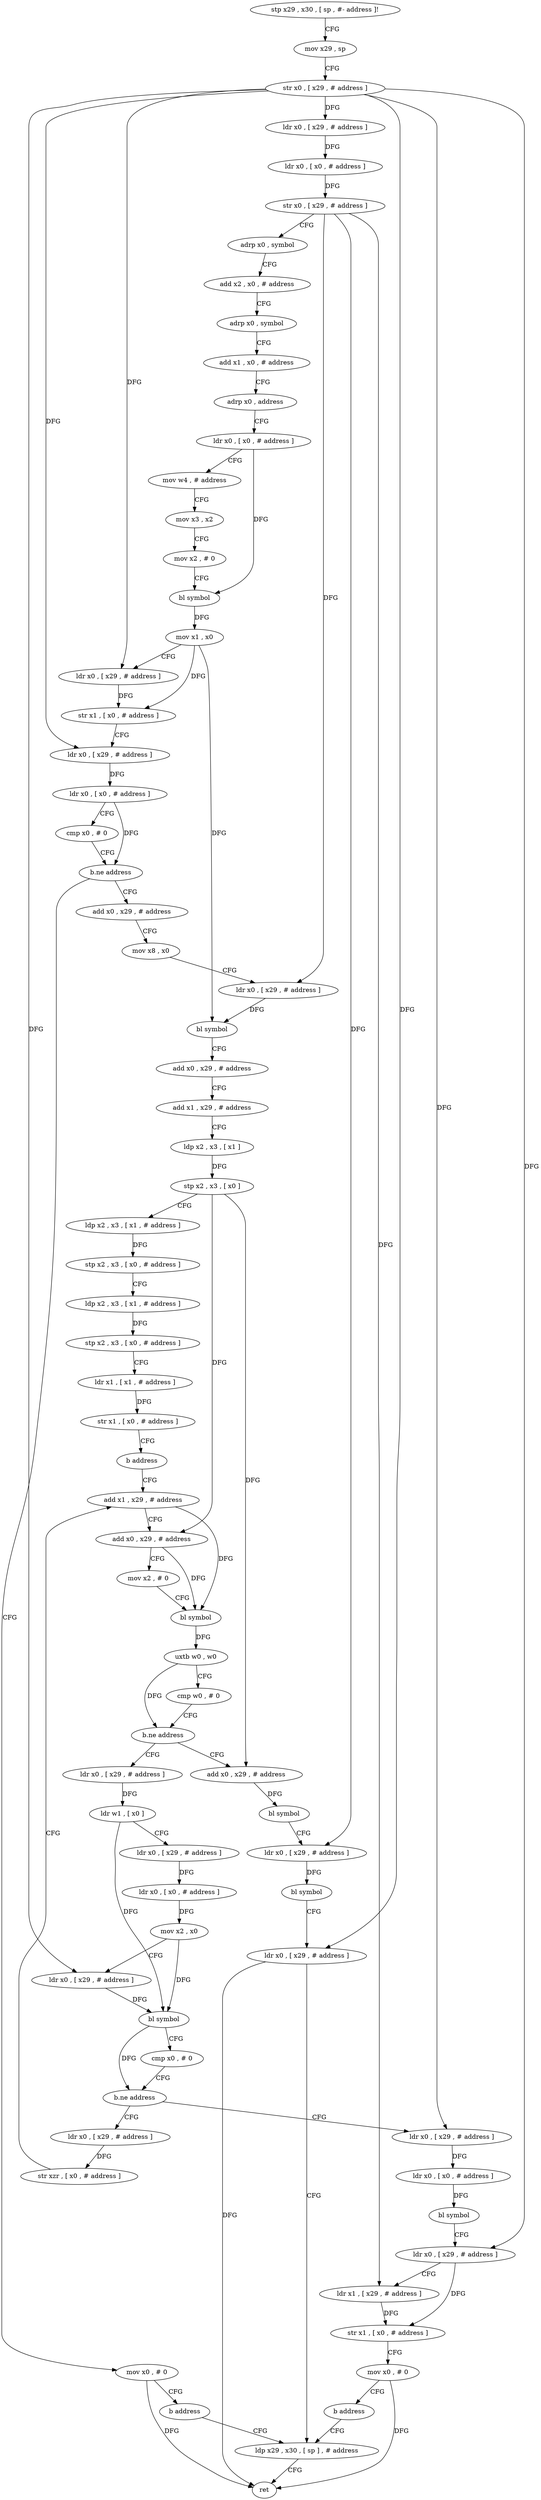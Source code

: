 digraph "func" {
"80840" [label = "stp x29 , x30 , [ sp , #- address ]!" ]
"80844" [label = "mov x29 , sp" ]
"80848" [label = "str x0 , [ x29 , # address ]" ]
"80852" [label = "ldr x0 , [ x29 , # address ]" ]
"80856" [label = "ldr x0 , [ x0 , # address ]" ]
"80860" [label = "str x0 , [ x29 , # address ]" ]
"80864" [label = "adrp x0 , symbol" ]
"80868" [label = "add x2 , x0 , # address" ]
"80872" [label = "adrp x0 , symbol" ]
"80876" [label = "add x1 , x0 , # address" ]
"80880" [label = "adrp x0 , address" ]
"80884" [label = "ldr x0 , [ x0 , # address ]" ]
"80888" [label = "mov w4 , # address" ]
"80892" [label = "mov x3 , x2" ]
"80896" [label = "mov x2 , # 0" ]
"80900" [label = "bl symbol" ]
"80904" [label = "mov x1 , x0" ]
"80908" [label = "ldr x0 , [ x29 , # address ]" ]
"80912" [label = "str x1 , [ x0 , # address ]" ]
"80916" [label = "ldr x0 , [ x29 , # address ]" ]
"80920" [label = "ldr x0 , [ x0 , # address ]" ]
"80924" [label = "cmp x0 , # 0" ]
"80928" [label = "b.ne address" ]
"80940" [label = "add x0 , x29 , # address" ]
"80932" [label = "mov x0 , # 0" ]
"80944" [label = "mov x8 , x0" ]
"80948" [label = "ldr x0 , [ x29 , # address ]" ]
"80952" [label = "bl symbol" ]
"80956" [label = "add x0 , x29 , # address" ]
"80960" [label = "add x1 , x29 , # address" ]
"80964" [label = "ldp x2 , x3 , [ x1 ]" ]
"80968" [label = "stp x2 , x3 , [ x0 ]" ]
"80972" [label = "ldp x2 , x3 , [ x1 , # address ]" ]
"80976" [label = "stp x2 , x3 , [ x0 , # address ]" ]
"80980" [label = "ldp x2 , x3 , [ x1 , # address ]" ]
"80984" [label = "stp x2 , x3 , [ x0 , # address ]" ]
"80988" [label = "ldr x1 , [ x1 , # address ]" ]
"80992" [label = "str x1 , [ x0 , # address ]" ]
"80996" [label = "b address" ]
"81076" [label = "add x1 , x29 , # address" ]
"80936" [label = "b address" ]
"81124" [label = "ldp x29 , x30 , [ sp ] , # address" ]
"81080" [label = "add x0 , x29 , # address" ]
"81084" [label = "mov x2 , # 0" ]
"81088" [label = "bl symbol" ]
"81092" [label = "uxtb w0 , w0" ]
"81096" [label = "cmp w0 , # 0" ]
"81100" [label = "b.ne address" ]
"81000" [label = "ldr x0 , [ x29 , # address ]" ]
"81104" [label = "add x0 , x29 , # address" ]
"81128" [label = "ret" ]
"81004" [label = "ldr w1 , [ x0 ]" ]
"81008" [label = "ldr x0 , [ x29 , # address ]" ]
"81012" [label = "ldr x0 , [ x0 , # address ]" ]
"81016" [label = "mov x2 , x0" ]
"81020" [label = "ldr x0 , [ x29 , # address ]" ]
"81024" [label = "bl symbol" ]
"81028" [label = "cmp x0 , # 0" ]
"81032" [label = "b.ne address" ]
"81068" [label = "ldr x0 , [ x29 , # address ]" ]
"81036" [label = "ldr x0 , [ x29 , # address ]" ]
"81108" [label = "bl symbol" ]
"81112" [label = "ldr x0 , [ x29 , # address ]" ]
"81116" [label = "bl symbol" ]
"81120" [label = "ldr x0 , [ x29 , # address ]" ]
"81072" [label = "str xzr , [ x0 , # address ]" ]
"81040" [label = "ldr x0 , [ x0 , # address ]" ]
"81044" [label = "bl symbol" ]
"81048" [label = "ldr x0 , [ x29 , # address ]" ]
"81052" [label = "ldr x1 , [ x29 , # address ]" ]
"81056" [label = "str x1 , [ x0 , # address ]" ]
"81060" [label = "mov x0 , # 0" ]
"81064" [label = "b address" ]
"80840" -> "80844" [ label = "CFG" ]
"80844" -> "80848" [ label = "CFG" ]
"80848" -> "80852" [ label = "DFG" ]
"80848" -> "80908" [ label = "DFG" ]
"80848" -> "80916" [ label = "DFG" ]
"80848" -> "81020" [ label = "DFG" ]
"80848" -> "81120" [ label = "DFG" ]
"80848" -> "81036" [ label = "DFG" ]
"80848" -> "81048" [ label = "DFG" ]
"80852" -> "80856" [ label = "DFG" ]
"80856" -> "80860" [ label = "DFG" ]
"80860" -> "80864" [ label = "CFG" ]
"80860" -> "80948" [ label = "DFG" ]
"80860" -> "81112" [ label = "DFG" ]
"80860" -> "81052" [ label = "DFG" ]
"80864" -> "80868" [ label = "CFG" ]
"80868" -> "80872" [ label = "CFG" ]
"80872" -> "80876" [ label = "CFG" ]
"80876" -> "80880" [ label = "CFG" ]
"80880" -> "80884" [ label = "CFG" ]
"80884" -> "80888" [ label = "CFG" ]
"80884" -> "80900" [ label = "DFG" ]
"80888" -> "80892" [ label = "CFG" ]
"80892" -> "80896" [ label = "CFG" ]
"80896" -> "80900" [ label = "CFG" ]
"80900" -> "80904" [ label = "DFG" ]
"80904" -> "80908" [ label = "CFG" ]
"80904" -> "80912" [ label = "DFG" ]
"80904" -> "80952" [ label = "DFG" ]
"80908" -> "80912" [ label = "DFG" ]
"80912" -> "80916" [ label = "CFG" ]
"80916" -> "80920" [ label = "DFG" ]
"80920" -> "80924" [ label = "CFG" ]
"80920" -> "80928" [ label = "DFG" ]
"80924" -> "80928" [ label = "CFG" ]
"80928" -> "80940" [ label = "CFG" ]
"80928" -> "80932" [ label = "CFG" ]
"80940" -> "80944" [ label = "CFG" ]
"80932" -> "80936" [ label = "CFG" ]
"80932" -> "81128" [ label = "DFG" ]
"80944" -> "80948" [ label = "CFG" ]
"80948" -> "80952" [ label = "DFG" ]
"80952" -> "80956" [ label = "CFG" ]
"80956" -> "80960" [ label = "CFG" ]
"80960" -> "80964" [ label = "CFG" ]
"80964" -> "80968" [ label = "DFG" ]
"80968" -> "80972" [ label = "CFG" ]
"80968" -> "81080" [ label = "DFG" ]
"80968" -> "81104" [ label = "DFG" ]
"80972" -> "80976" [ label = "DFG" ]
"80976" -> "80980" [ label = "CFG" ]
"80980" -> "80984" [ label = "DFG" ]
"80984" -> "80988" [ label = "CFG" ]
"80988" -> "80992" [ label = "DFG" ]
"80992" -> "80996" [ label = "CFG" ]
"80996" -> "81076" [ label = "CFG" ]
"81076" -> "81080" [ label = "CFG" ]
"81076" -> "81088" [ label = "DFG" ]
"80936" -> "81124" [ label = "CFG" ]
"81124" -> "81128" [ label = "CFG" ]
"81080" -> "81084" [ label = "CFG" ]
"81080" -> "81088" [ label = "DFG" ]
"81084" -> "81088" [ label = "CFG" ]
"81088" -> "81092" [ label = "DFG" ]
"81092" -> "81096" [ label = "CFG" ]
"81092" -> "81100" [ label = "DFG" ]
"81096" -> "81100" [ label = "CFG" ]
"81100" -> "81000" [ label = "CFG" ]
"81100" -> "81104" [ label = "CFG" ]
"81000" -> "81004" [ label = "DFG" ]
"81104" -> "81108" [ label = "DFG" ]
"81004" -> "81008" [ label = "CFG" ]
"81004" -> "81024" [ label = "DFG" ]
"81008" -> "81012" [ label = "DFG" ]
"81012" -> "81016" [ label = "DFG" ]
"81016" -> "81020" [ label = "CFG" ]
"81016" -> "81024" [ label = "DFG" ]
"81020" -> "81024" [ label = "DFG" ]
"81024" -> "81028" [ label = "CFG" ]
"81024" -> "81032" [ label = "DFG" ]
"81028" -> "81032" [ label = "CFG" ]
"81032" -> "81068" [ label = "CFG" ]
"81032" -> "81036" [ label = "CFG" ]
"81068" -> "81072" [ label = "DFG" ]
"81036" -> "81040" [ label = "DFG" ]
"81108" -> "81112" [ label = "CFG" ]
"81112" -> "81116" [ label = "DFG" ]
"81116" -> "81120" [ label = "CFG" ]
"81120" -> "81124" [ label = "CFG" ]
"81120" -> "81128" [ label = "DFG" ]
"81072" -> "81076" [ label = "CFG" ]
"81040" -> "81044" [ label = "DFG" ]
"81044" -> "81048" [ label = "CFG" ]
"81048" -> "81052" [ label = "CFG" ]
"81048" -> "81056" [ label = "DFG" ]
"81052" -> "81056" [ label = "DFG" ]
"81056" -> "81060" [ label = "CFG" ]
"81060" -> "81064" [ label = "CFG" ]
"81060" -> "81128" [ label = "DFG" ]
"81064" -> "81124" [ label = "CFG" ]
}
